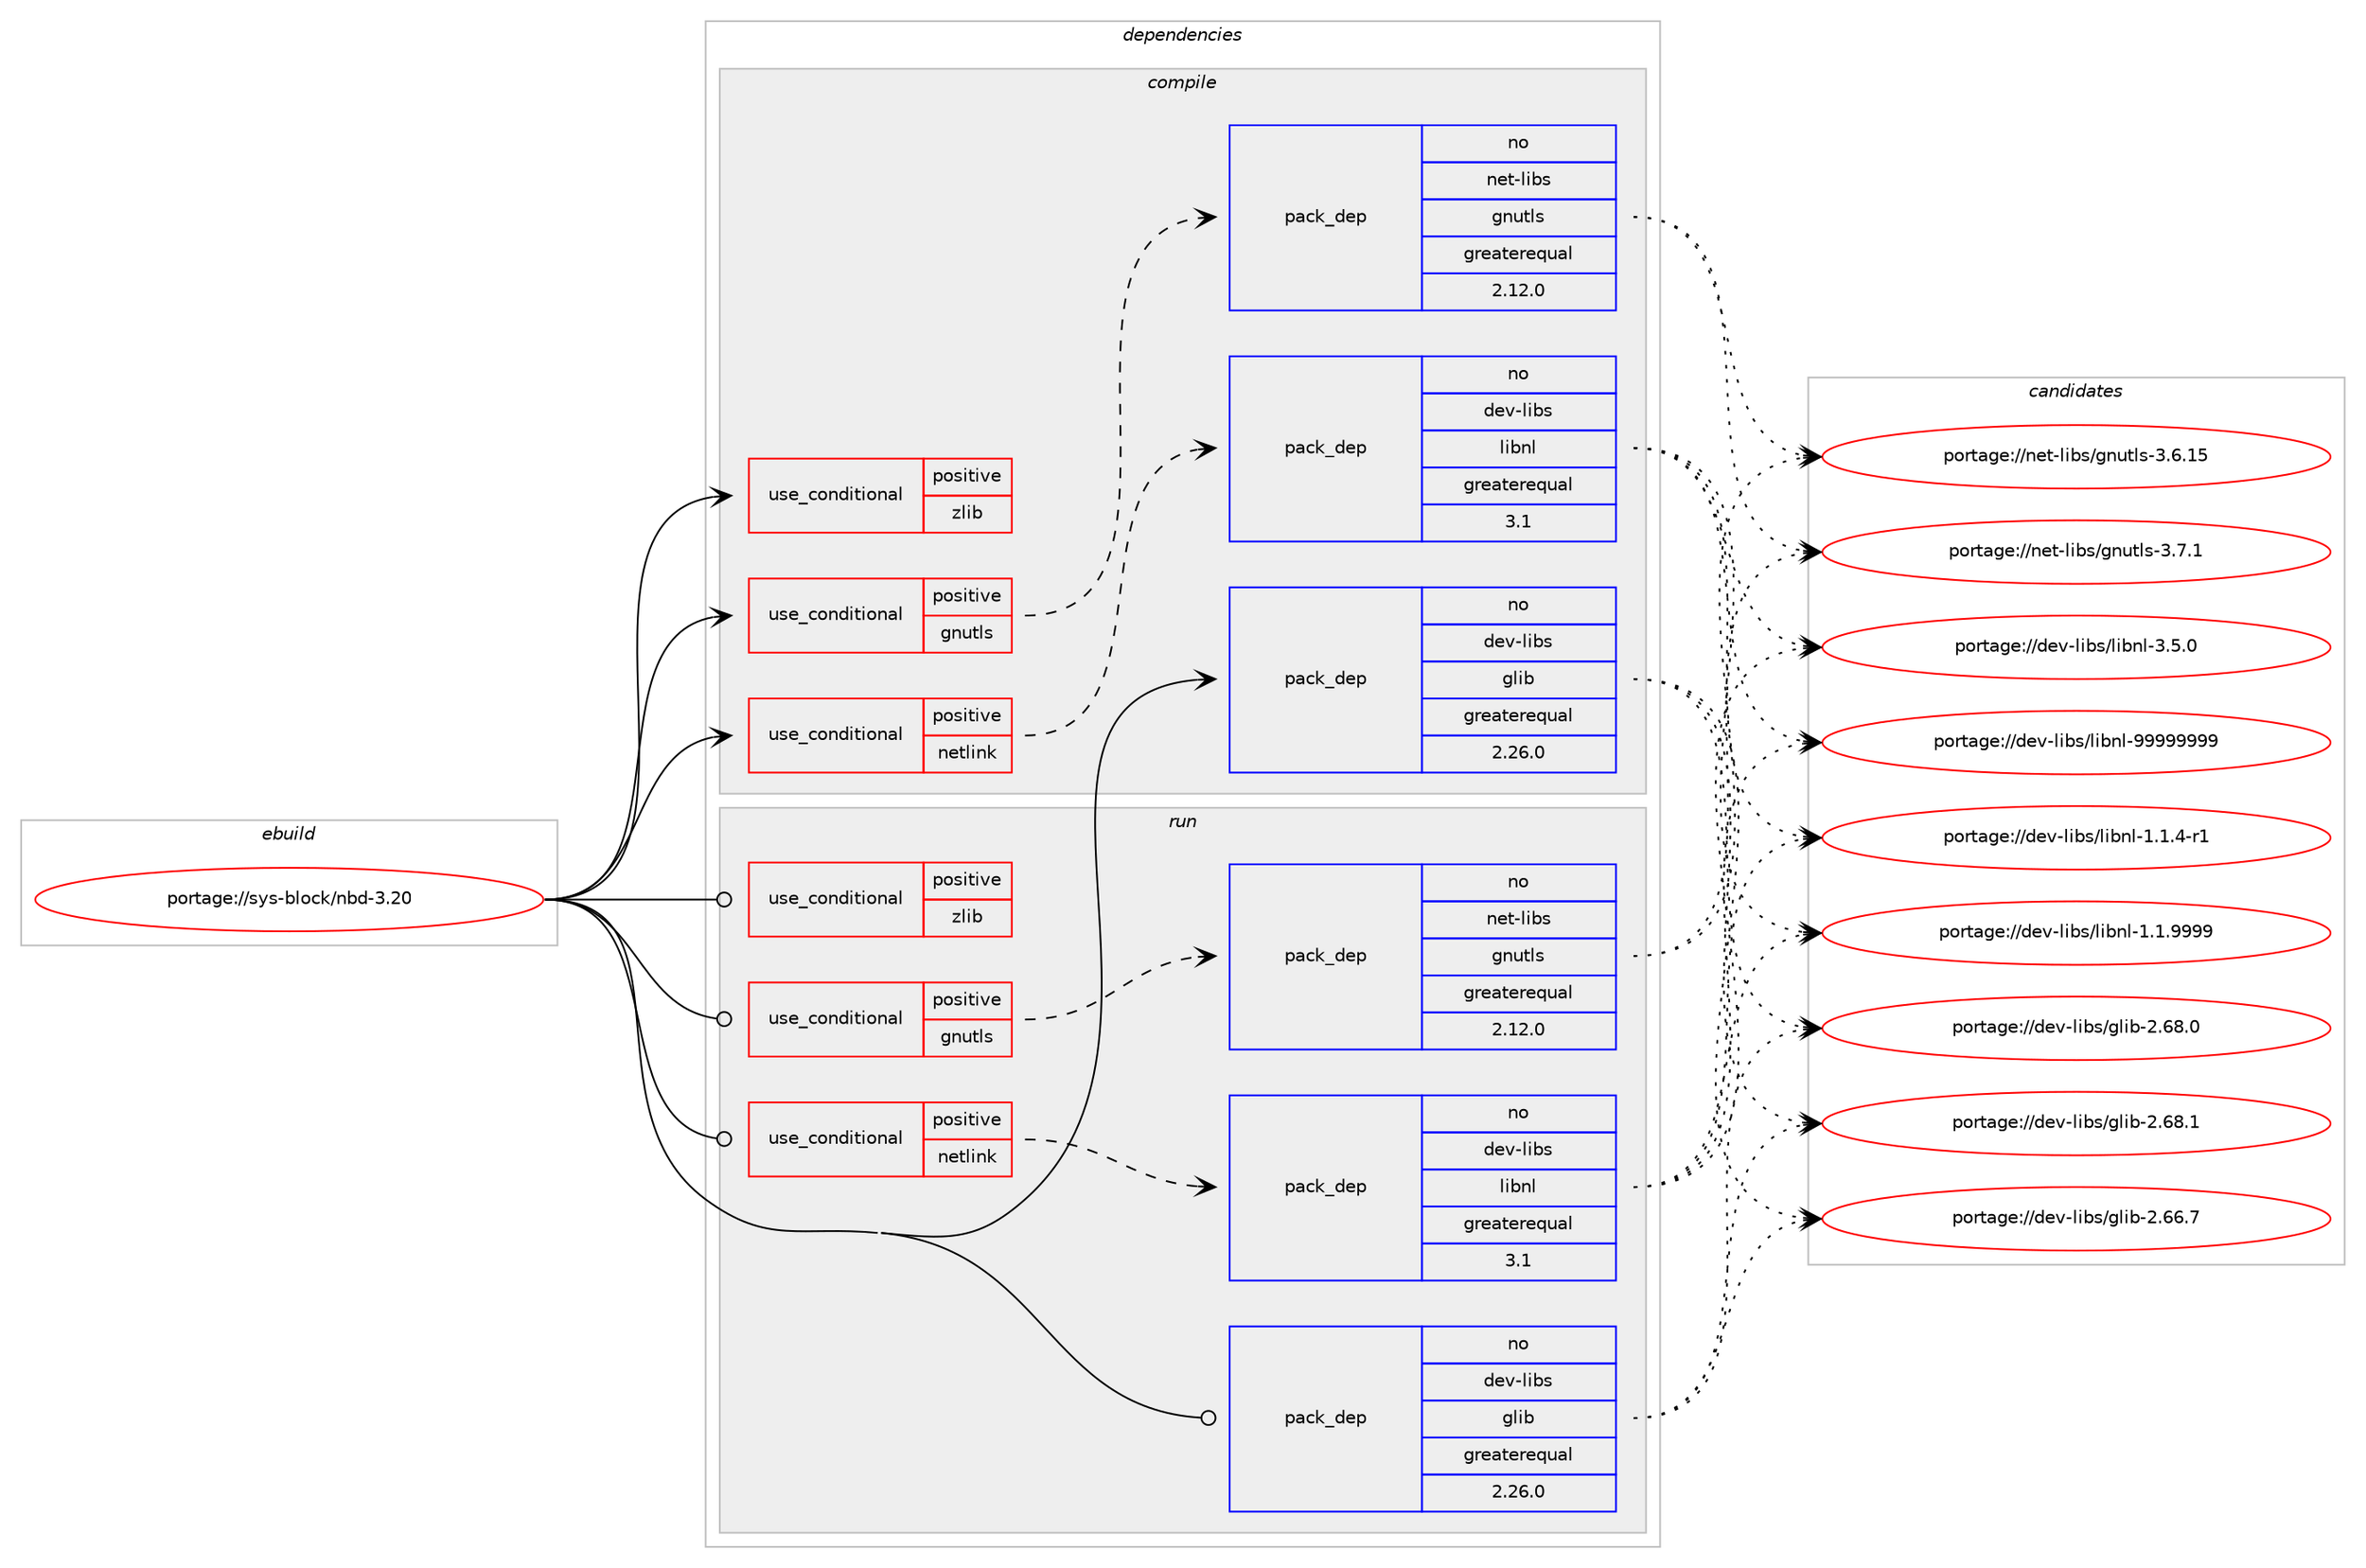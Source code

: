 digraph prolog {

# *************
# Graph options
# *************

newrank=true;
concentrate=true;
compound=true;
graph [rankdir=LR,fontname=Helvetica,fontsize=10,ranksep=1.5];#, ranksep=2.5, nodesep=0.2];
edge  [arrowhead=vee];
node  [fontname=Helvetica,fontsize=10];

# **********
# The ebuild
# **********

subgraph cluster_leftcol {
color=gray;
rank=same;
label=<<i>ebuild</i>>;
id [label="portage://sys-block/nbd-3.20", color=red, width=4, href="../sys-block/nbd-3.20.svg"];
}

# ****************
# The dependencies
# ****************

subgraph cluster_midcol {
color=gray;
label=<<i>dependencies</i>>;
subgraph cluster_compile {
fillcolor="#eeeeee";
style=filled;
label=<<i>compile</i>>;
subgraph cond690 {
dependency1140 [label=<<TABLE BORDER="0" CELLBORDER="1" CELLSPACING="0" CELLPADDING="4"><TR><TD ROWSPAN="3" CELLPADDING="10">use_conditional</TD></TR><TR><TD>positive</TD></TR><TR><TD>gnutls</TD></TR></TABLE>>, shape=none, color=red];
subgraph pack428 {
dependency1141 [label=<<TABLE BORDER="0" CELLBORDER="1" CELLSPACING="0" CELLPADDING="4" WIDTH="220"><TR><TD ROWSPAN="6" CELLPADDING="30">pack_dep</TD></TR><TR><TD WIDTH="110">no</TD></TR><TR><TD>net-libs</TD></TR><TR><TD>gnutls</TD></TR><TR><TD>greaterequal</TD></TR><TR><TD>2.12.0</TD></TR></TABLE>>, shape=none, color=blue];
}
dependency1140:e -> dependency1141:w [weight=20,style="dashed",arrowhead="vee"];
}
id:e -> dependency1140:w [weight=20,style="solid",arrowhead="vee"];
subgraph cond691 {
dependency1142 [label=<<TABLE BORDER="0" CELLBORDER="1" CELLSPACING="0" CELLPADDING="4"><TR><TD ROWSPAN="3" CELLPADDING="10">use_conditional</TD></TR><TR><TD>positive</TD></TR><TR><TD>netlink</TD></TR></TABLE>>, shape=none, color=red];
subgraph pack429 {
dependency1143 [label=<<TABLE BORDER="0" CELLBORDER="1" CELLSPACING="0" CELLPADDING="4" WIDTH="220"><TR><TD ROWSPAN="6" CELLPADDING="30">pack_dep</TD></TR><TR><TD WIDTH="110">no</TD></TR><TR><TD>dev-libs</TD></TR><TR><TD>libnl</TD></TR><TR><TD>greaterequal</TD></TR><TR><TD>3.1</TD></TR></TABLE>>, shape=none, color=blue];
}
dependency1142:e -> dependency1143:w [weight=20,style="dashed",arrowhead="vee"];
}
id:e -> dependency1142:w [weight=20,style="solid",arrowhead="vee"];
subgraph cond692 {
dependency1144 [label=<<TABLE BORDER="0" CELLBORDER="1" CELLSPACING="0" CELLPADDING="4"><TR><TD ROWSPAN="3" CELLPADDING="10">use_conditional</TD></TR><TR><TD>positive</TD></TR><TR><TD>zlib</TD></TR></TABLE>>, shape=none, color=red];
# *** BEGIN UNKNOWN DEPENDENCY TYPE (TODO) ***
# dependency1144 -> package_dependency(portage://sys-block/nbd-3.20,install,no,sys-libs,zlib,none,[,,],[],[])
# *** END UNKNOWN DEPENDENCY TYPE (TODO) ***

}
id:e -> dependency1144:w [weight=20,style="solid",arrowhead="vee"];
subgraph pack430 {
dependency1145 [label=<<TABLE BORDER="0" CELLBORDER="1" CELLSPACING="0" CELLPADDING="4" WIDTH="220"><TR><TD ROWSPAN="6" CELLPADDING="30">pack_dep</TD></TR><TR><TD WIDTH="110">no</TD></TR><TR><TD>dev-libs</TD></TR><TR><TD>glib</TD></TR><TR><TD>greaterequal</TD></TR><TR><TD>2.26.0</TD></TR></TABLE>>, shape=none, color=blue];
}
id:e -> dependency1145:w [weight=20,style="solid",arrowhead="vee"];
}
subgraph cluster_compileandrun {
fillcolor="#eeeeee";
style=filled;
label=<<i>compile and run</i>>;
}
subgraph cluster_run {
fillcolor="#eeeeee";
style=filled;
label=<<i>run</i>>;
subgraph cond693 {
dependency1146 [label=<<TABLE BORDER="0" CELLBORDER="1" CELLSPACING="0" CELLPADDING="4"><TR><TD ROWSPAN="3" CELLPADDING="10">use_conditional</TD></TR><TR><TD>positive</TD></TR><TR><TD>gnutls</TD></TR></TABLE>>, shape=none, color=red];
subgraph pack431 {
dependency1147 [label=<<TABLE BORDER="0" CELLBORDER="1" CELLSPACING="0" CELLPADDING="4" WIDTH="220"><TR><TD ROWSPAN="6" CELLPADDING="30">pack_dep</TD></TR><TR><TD WIDTH="110">no</TD></TR><TR><TD>net-libs</TD></TR><TR><TD>gnutls</TD></TR><TR><TD>greaterequal</TD></TR><TR><TD>2.12.0</TD></TR></TABLE>>, shape=none, color=blue];
}
dependency1146:e -> dependency1147:w [weight=20,style="dashed",arrowhead="vee"];
}
id:e -> dependency1146:w [weight=20,style="solid",arrowhead="odot"];
subgraph cond694 {
dependency1148 [label=<<TABLE BORDER="0" CELLBORDER="1" CELLSPACING="0" CELLPADDING="4"><TR><TD ROWSPAN="3" CELLPADDING="10">use_conditional</TD></TR><TR><TD>positive</TD></TR><TR><TD>netlink</TD></TR></TABLE>>, shape=none, color=red];
subgraph pack432 {
dependency1149 [label=<<TABLE BORDER="0" CELLBORDER="1" CELLSPACING="0" CELLPADDING="4" WIDTH="220"><TR><TD ROWSPAN="6" CELLPADDING="30">pack_dep</TD></TR><TR><TD WIDTH="110">no</TD></TR><TR><TD>dev-libs</TD></TR><TR><TD>libnl</TD></TR><TR><TD>greaterequal</TD></TR><TR><TD>3.1</TD></TR></TABLE>>, shape=none, color=blue];
}
dependency1148:e -> dependency1149:w [weight=20,style="dashed",arrowhead="vee"];
}
id:e -> dependency1148:w [weight=20,style="solid",arrowhead="odot"];
subgraph cond695 {
dependency1150 [label=<<TABLE BORDER="0" CELLBORDER="1" CELLSPACING="0" CELLPADDING="4"><TR><TD ROWSPAN="3" CELLPADDING="10">use_conditional</TD></TR><TR><TD>positive</TD></TR><TR><TD>zlib</TD></TR></TABLE>>, shape=none, color=red];
# *** BEGIN UNKNOWN DEPENDENCY TYPE (TODO) ***
# dependency1150 -> package_dependency(portage://sys-block/nbd-3.20,run,no,sys-libs,zlib,none,[,,],[],[])
# *** END UNKNOWN DEPENDENCY TYPE (TODO) ***

}
id:e -> dependency1150:w [weight=20,style="solid",arrowhead="odot"];
subgraph pack433 {
dependency1151 [label=<<TABLE BORDER="0" CELLBORDER="1" CELLSPACING="0" CELLPADDING="4" WIDTH="220"><TR><TD ROWSPAN="6" CELLPADDING="30">pack_dep</TD></TR><TR><TD WIDTH="110">no</TD></TR><TR><TD>dev-libs</TD></TR><TR><TD>glib</TD></TR><TR><TD>greaterequal</TD></TR><TR><TD>2.26.0</TD></TR></TABLE>>, shape=none, color=blue];
}
id:e -> dependency1151:w [weight=20,style="solid",arrowhead="odot"];
}
}

# **************
# The candidates
# **************

subgraph cluster_choices {
rank=same;
color=gray;
label=<<i>candidates</i>>;

subgraph choice428 {
color=black;
nodesep=1;
choice11010111645108105981154710311011711610811545514654464953 [label="portage://net-libs/gnutls-3.6.15", color=red, width=4,href="../net-libs/gnutls-3.6.15.svg"];
choice110101116451081059811547103110117116108115455146554649 [label="portage://net-libs/gnutls-3.7.1", color=red, width=4,href="../net-libs/gnutls-3.7.1.svg"];
dependency1141:e -> choice11010111645108105981154710311011711610811545514654464953:w [style=dotted,weight="100"];
dependency1141:e -> choice110101116451081059811547103110117116108115455146554649:w [style=dotted,weight="100"];
}
subgraph choice429 {
color=black;
nodesep=1;
choice100101118451081059811547108105981101084549464946524511449 [label="portage://dev-libs/libnl-1.1.4-r1", color=red, width=4,href="../dev-libs/libnl-1.1.4-r1.svg"];
choice10010111845108105981154710810598110108454946494657575757 [label="portage://dev-libs/libnl-1.1.9999", color=red, width=4,href="../dev-libs/libnl-1.1.9999.svg"];
choice10010111845108105981154710810598110108455146534648 [label="portage://dev-libs/libnl-3.5.0", color=red, width=4,href="../dev-libs/libnl-3.5.0.svg"];
choice10010111845108105981154710810598110108455757575757575757 [label="portage://dev-libs/libnl-99999999", color=red, width=4,href="../dev-libs/libnl-99999999.svg"];
dependency1143:e -> choice100101118451081059811547108105981101084549464946524511449:w [style=dotted,weight="100"];
dependency1143:e -> choice10010111845108105981154710810598110108454946494657575757:w [style=dotted,weight="100"];
dependency1143:e -> choice10010111845108105981154710810598110108455146534648:w [style=dotted,weight="100"];
dependency1143:e -> choice10010111845108105981154710810598110108455757575757575757:w [style=dotted,weight="100"];
}
subgraph choice430 {
color=black;
nodesep=1;
choice1001011184510810598115471031081059845504654544655 [label="portage://dev-libs/glib-2.66.7", color=red, width=4,href="../dev-libs/glib-2.66.7.svg"];
choice1001011184510810598115471031081059845504654564648 [label="portage://dev-libs/glib-2.68.0", color=red, width=4,href="../dev-libs/glib-2.68.0.svg"];
choice1001011184510810598115471031081059845504654564649 [label="portage://dev-libs/glib-2.68.1", color=red, width=4,href="../dev-libs/glib-2.68.1.svg"];
dependency1145:e -> choice1001011184510810598115471031081059845504654544655:w [style=dotted,weight="100"];
dependency1145:e -> choice1001011184510810598115471031081059845504654564648:w [style=dotted,weight="100"];
dependency1145:e -> choice1001011184510810598115471031081059845504654564649:w [style=dotted,weight="100"];
}
subgraph choice431 {
color=black;
nodesep=1;
choice11010111645108105981154710311011711610811545514654464953 [label="portage://net-libs/gnutls-3.6.15", color=red, width=4,href="../net-libs/gnutls-3.6.15.svg"];
choice110101116451081059811547103110117116108115455146554649 [label="portage://net-libs/gnutls-3.7.1", color=red, width=4,href="../net-libs/gnutls-3.7.1.svg"];
dependency1147:e -> choice11010111645108105981154710311011711610811545514654464953:w [style=dotted,weight="100"];
dependency1147:e -> choice110101116451081059811547103110117116108115455146554649:w [style=dotted,weight="100"];
}
subgraph choice432 {
color=black;
nodesep=1;
choice100101118451081059811547108105981101084549464946524511449 [label="portage://dev-libs/libnl-1.1.4-r1", color=red, width=4,href="../dev-libs/libnl-1.1.4-r1.svg"];
choice10010111845108105981154710810598110108454946494657575757 [label="portage://dev-libs/libnl-1.1.9999", color=red, width=4,href="../dev-libs/libnl-1.1.9999.svg"];
choice10010111845108105981154710810598110108455146534648 [label="portage://dev-libs/libnl-3.5.0", color=red, width=4,href="../dev-libs/libnl-3.5.0.svg"];
choice10010111845108105981154710810598110108455757575757575757 [label="portage://dev-libs/libnl-99999999", color=red, width=4,href="../dev-libs/libnl-99999999.svg"];
dependency1149:e -> choice100101118451081059811547108105981101084549464946524511449:w [style=dotted,weight="100"];
dependency1149:e -> choice10010111845108105981154710810598110108454946494657575757:w [style=dotted,weight="100"];
dependency1149:e -> choice10010111845108105981154710810598110108455146534648:w [style=dotted,weight="100"];
dependency1149:e -> choice10010111845108105981154710810598110108455757575757575757:w [style=dotted,weight="100"];
}
subgraph choice433 {
color=black;
nodesep=1;
choice1001011184510810598115471031081059845504654544655 [label="portage://dev-libs/glib-2.66.7", color=red, width=4,href="../dev-libs/glib-2.66.7.svg"];
choice1001011184510810598115471031081059845504654564648 [label="portage://dev-libs/glib-2.68.0", color=red, width=4,href="../dev-libs/glib-2.68.0.svg"];
choice1001011184510810598115471031081059845504654564649 [label="portage://dev-libs/glib-2.68.1", color=red, width=4,href="../dev-libs/glib-2.68.1.svg"];
dependency1151:e -> choice1001011184510810598115471031081059845504654544655:w [style=dotted,weight="100"];
dependency1151:e -> choice1001011184510810598115471031081059845504654564648:w [style=dotted,weight="100"];
dependency1151:e -> choice1001011184510810598115471031081059845504654564649:w [style=dotted,weight="100"];
}
}

}
